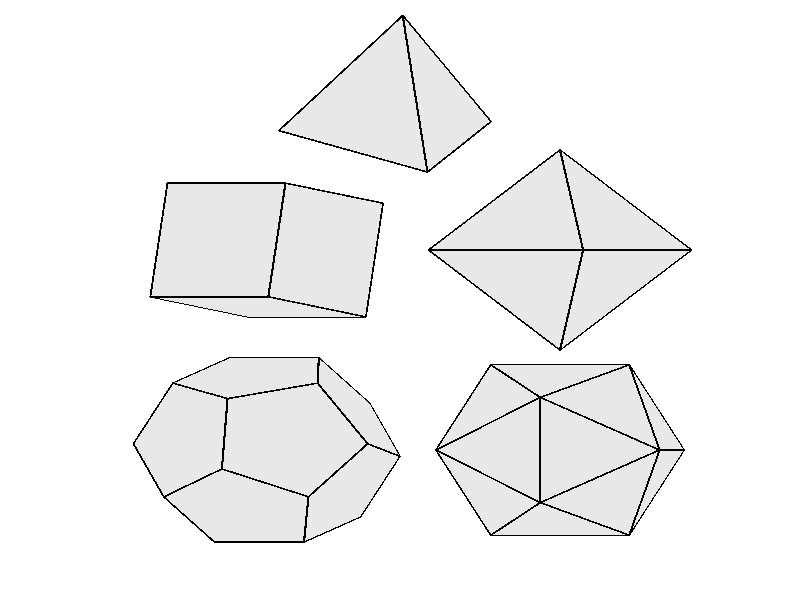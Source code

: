 #declare Tetraeder = intersection {
  plane {
    <0.577,0.577,-0.577>, 0.333
  }
  plane {
    <-0.577,0.577,0.577>, 0.333
  }
  plane {
    <0.577,-0.577,0.577>, 0.333
  }
  plane {
    <-0.577,-0.577,-0.577>, 0.333
  }
  bounded_by { sphere { 0, 1.001} }
}
#declare Tetraeder_Gitter = union {
  cylinder {
    <0.577,0.577,0.577>, <0.577,-0.577,-0.577>, 0.008
  }
  cylinder {
    <0.577,0.577,0.577>, <-0.577,0.577,-0.577>, 0.008
  }
  cylinder {
    <0.577,0.577,0.577>, <-0.577,-0.577,0.577>, 0.008
  }
  cylinder {
    <0.577,-0.577,-0.577>, <-0.577,0.577,-0.577>, 0.008
  }
  cylinder {
    <-0.577,0.577,-0.577>, <-0.577,-0.577,0.577>, 0.008
  }
  cylinder {
    <-0.577,-0.577,0.577>, <0.577,-0.577,-0.577>, 0.008
  }
}

#declare Hexaeder = intersection {
  plane {
    <0.000,1.000,0.000>, 0.577
  }
  plane {
    <1.000,0.000,-0.000>, 0.577
  }
  plane {
    <0.000,-1.000,0.000>, 0.577
  }
  plane {
    <-1.000,0.000,0.000>, 0.577
  }
  plane {
    <0.000,0.000,-1.000>, 0.577
  }
  plane {
    <0.000,0.000,1.000>, 0.577
  }
  bounded_by { sphere { 0, 1.001 } }
}
#declare Hexaeder_Gitter = union {
  cylinder {
    <-0.577,0.577,-0.577>, <0.577,0.577,-0.577>, 0.008
  }
  cylinder {
    <0.577,0.577,-0.577>, <0.577,0.577,0.577>, 0.008
  }
  cylinder {
    <0.577,0.577,0.577>, <-0.577,0.577,0.577>, 0.008
  }
  cylinder {
    <-0.577,0.577,0.577>, <-0.577,0.577,-0.577>, 0.008
  }
  cylinder {
    <-0.577,-0.577,-0.577>, <0.577,-0.577,-0.577>, 0.008
  }
  cylinder {
    <0.577,-0.577,-0.577>, <0.577,-0.577,0.577>, 0.008
  }
  cylinder {
    <0.577,-0.577,0.577>, <-0.577,-0.577,0.577>, 0.008
  }
  cylinder {
    <-0.577,-0.577,0.577>, <-0.577,-0.577,-0.577>, 0.008
  }
  cylinder {
    <-0.577,0.577,-0.577>, <-0.577,-0.577,-0.577>, 0.008
  }
  cylinder {
    <0.577,0.577,-0.577>, <0.577,-0.577,-0.577>, 0.008
  }
  cylinder {
    <0.577,0.577,0.577>, <0.577,-0.577,0.577>, 0.008
  }
  cylinder {
    <-0.577,0.577,0.577>, <-0.577,-0.577,0.577>, 0.008
  }
}

#declare Oktaeder = intersection {
  plane {
    <-0.816,0.577,0.000>, 0.577
  }
  plane {
    <0.000,0.577,-0.816>, 0.577
  }
  plane {
    <0.816,0.577,0.000>, 0.577
  }
  plane {
    <-0.000,0.577,0.816>, 0.577
  }
  plane {
    <-0.816,-0.577,0.000>, 0.577
  }
  plane {
    <-0.000,-0.577,-0.816>, 0.577
  }
  plane {
    <0.816,-0.577,0.000>, 0.577
  }
  plane {
    <0.000,-0.577,0.816>, 0.577
  }
  bounded_by { sphere { 0, 1.001 } }
}
#declare Oktaeder_Gitter = union {
  cylinder {
    <-0.707,0.000,0.707>, <-0.707,0.000,-0.707>, 0.008
  }
  cylinder {
    <-0.707,0.000,-0.707>, <0.707,0.000,-0.707>, 0.008
  }
  cylinder {
    <0.707,0.000,-0.707>, <0.707,0.000,0.707>, 0.008
  }
  cylinder {
    <0.707,0.000,0.707>, <-0.707,0.000,0.707>, 0.008
  }
  cylinder {
    <-0.707,0.000,0.707>, <0.000,1.000,0.000>, 0.008
  }
  cylinder {
    <-0.707,0.000,-0.707>, <0.000,1.000,0.000>, 0.008
  }
  cylinder {
    <0.707,0.000,-0.707>, <0.000,1.000,0.000>, 0.008
  }
  cylinder {
    <0.707,0.000,0.707>, <0.000,1.000,0.000>, 0.008
  }
  cylinder {
    <-0.707,0.000,0.707>, <0.000,-1.000,0.000>, 0.008
  }
  cylinder {
    <-0.707,0.000,-0.707>, <0.000,-1.000,0.000>, 0.008
  }
  cylinder {
    <0.707,0.000,-0.707>, <0.000,-1.000,0.000>, 0.008
  }
  cylinder {
    <0.707,0.000,0.707>, <0.000,-1.000,0.000>, 0.008
  }
}

#declare Dodekaeder = intersection {
  plane {
    <0.526,0.000,0.851>, 0.795
  }
  plane {
    <-0.000,0.851,0.526>, 0.795
  }
  plane {
    <0.000,0.851,-0.526>, 0.795
  }
  plane {
    <0.526,-0.000,-0.851>, 0.795
  }
  plane {
    <0.851,-0.526,0.000>, 0.795
  }
  plane {
    <0.851,0.526,0.000>, 0.795
  }
  plane {
    <0.000,-0.851,0.526>, 0.795
  }
  plane {
    <-0.526,0.000,0.851>, 0.795
  }
  plane {
    <-0.851,0.526,0.000>, 0.795
  }
  plane {
    <-0.526,-0.000,-0.851>, 0.795
  }
  plane {
    <-0.000,-0.851,-0.526>, 0.795
  }
  plane {
    <-0.851,-0.526,0.000>, 0.795
  }
  bounded_by { sphere { 0, 1.001 } }
}
#declare Dodekaeder_Gitter = union {
  cylinder {
    <0.577,0.577,0.577>, <0.000,0.357,0.934>, 0.008
  }
  cylinder {
    <0.000,0.357,0.934>, <-0.577,0.577,0.577>, 0.008
  }
  cylinder {
    <0.000,0.357,0.934>, <0.000,-0.357,0.934>, 0.008
  }
  cylinder {
    <0.000,-0.357,0.934>, <0.577,-0.577,0.577>, 0.008
  }
  cylinder {
    <0.000,-0.357,0.934>, <-0.577,-0.577,0.577>, 0.008
  }
  cylinder {
    <0.577,0.577,0.577>, <0.357,0.934,0.000>, 0.008
  }
  cylinder {
    <0.357,0.934,0.000>, <0.577,0.577,-0.577>, 0.008
  }
  cylinder {
    <0.357,0.934,0.000>, <-0.357,0.934,0.000>, 0.008
  }
  cylinder {
    <-0.357,0.934,0.000>, <-0.577,0.577,0.577>, 0.008
  }
  cylinder {
    <-0.357,0.934,0.000>, <-0.577,0.577,-0.577>, 0.008
  }
  cylinder {
    <0.577,0.577,0.577>, <0.934,0.000,0.357>, 0.008
  }
  cylinder {
    <0.934,0.000,0.357>, <0.577,-0.577,0.577>, 0.008
  }
  cylinder {
    <0.934,0.000,0.357>, <0.934,0.000,-0.357>, 0.008
  }
  cylinder {
    <0.934,0.000,-0.357>, <0.577,-0.577,-0.577>, 0.008
  }
  cylinder {
    <0.934,0.000,-0.357>, <0.577,0.577,-0.577>, 0.008
  }
  cylinder {
    <-0.577,0.577,0.577>, <-0.934,0.000,0.357>, 0.008
  }
  cylinder {
    <-0.934,0.000,0.357>, <-0.577,-0.577,0.577>, 0.008
  }
  cylinder {
    <-0.934,0.000,0.357>, <-0.934,0.000,-0.357>, 0.008
  }
  cylinder {
    <-0.934,0.000,-0.357>, <-0.577,-0.577,-0.577>, 0.008
  }
  cylinder {
    <-0.934,0.000,-0.357>, <-0.577,0.577,-0.577>, 0.008
  }
  cylinder {
    <0.577,-0.577,-0.577>, <0.357,-0.934,0.000>, 0.008
  }
  cylinder {
    <0.357,-0.934,0.000>, <0.577,-0.577,0.577>, 0.008
  }
  cylinder {
    <0.357,-0.934,0.000>, <-0.357,-0.934,0.000>, 0.008
  }
  cylinder {
    <-0.357,-0.934,0.000>, <-0.577,-0.577,-0.577>, 0.008
  }
  cylinder {
    <-0.357,-0.934,0.000>, <-0.577,-0.577,0.577>, 0.008
  }
  cylinder {
    <0.577,0.577,-0.577>, <0.000,0.357,-0.934>, 0.008
  }
  cylinder {
    <0.000,0.357,-0.934>, <-0.577,0.577,-0.577>, 0.008
  }
  cylinder {
    <0.000,0.357,-0.934>, <0.000,-0.357,-0.934>, 0.008
  }
  cylinder {
    <0.000,-0.357,-0.934>, <0.577,-0.577,-0.577>, 0.008
  }
  cylinder {
    <0.000,-0.357,-0.934>, <-0.577,-0.577,-0.577>, 0.008
  }
}

#declare Ikosaeder = intersection {
  plane {
    <0.357,0.000,-0.934>, 0.795
  }
  plane {
    <-0.357,-0.000,-0.934>, 0.795
  }
  plane {
    <0.934,0.357,-0.000>, 0.795
  }
  plane {
    <0.934,-0.357,0.000>, 0.795
  }
  plane {
    <0.000,0.934,-0.357>, 0.795
  }
  plane {
    <-0.000,0.934,0.357>, 0.795
  }
  plane {
    <0.357,0.000,0.934>, 0.795
  }
  plane {
    <-0.357,0.000,0.934>, 0.795
  }
  plane {
    <-0.934,0.357,0.000>, 0.795
  }
  plane {
    <-0.934,-0.357,0.000>, 0.795
  }
  plane {
    <0.000,-0.934,-0.357>, 0.795
  }
  plane {
    <0.000,-0.934,0.357>, 0.795
  }
  plane {
    <0.577,0.577,-0.577>, 0.795
  }
  plane {
    <0.577,-0.577,-0.577>, 0.795
  }
  plane {
    <-0.577,-0.577,-0.577>, 0.795
  }
  plane {
    <-0.577,0.577,-0.577>, 0.795
  }
  plane {
    <0.577,0.577,0.577>, 0.795
  }
  plane {
    <-0.577,0.577,0.577>, 0.795
  }
  plane {
    <-0.577,-0.577,0.577>, 0.795
  }
  plane {
    <0.577,-0.577,0.577>, 0.795
  }
  bounded_by { sphere { 0, 1.001 } }
}
#declare Ikosaeder_Gitter = union {
  cylinder {
    <0.000,0.526,-0.851>, <0.000,-0.526,-0.851>, 0.008
  }
  cylinder {
    <0.000,0.526,-0.851>, <0.851,0.000,-0.526>, 0.008
  }
  cylinder {
    <0.000,-0.526,-0.851>, <0.851,0.000,-0.526>, 0.008
  }
  cylinder {
    <0.000,0.526,-0.851>, <-0.851,0.000,-0.526>, 0.008
  }
  cylinder {
    <0.000,-0.526,-0.851>, <-0.851,0.000,-0.526>, 0.008
  }
  cylinder {
    <0.851,0.000,-0.526>, <0.851,0.000,0.526>, 0.008
  }
  cylinder {
    <0.851,0.000,-0.526>, <0.526,0.851,0.000>, 0.008
  }
  cylinder {
    <0.851,0.000,0.526>, <0.526,0.851,0.000>, 0.008
  }
  cylinder {
    <0.851,0.000,-0.526>, <0.526,-0.851,0.000>, 0.008
  }
  cylinder {
    <0.851,0.000,0.526>, <0.526,-0.851,0.000>, 0.008
  }
  cylinder {
    <-0.526,0.851,0.000>, <0.526,0.851,0.000>, 0.008
  }
  cylinder {
    <-0.526,0.851,0.000>, <0.000,0.526,-0.851>, 0.008
  }
  cylinder {
    <0.526,0.851,0.000>, <0.000,0.526,-0.851>, 0.008
  }
  cylinder {
    <-0.526,0.851,0.000>, <0.000,0.526,0.851>, 0.008
  }
  cylinder {
    <0.526,0.851,0.000>, <0.000,0.526,0.851>, 0.008
  }
  cylinder {
    <0.000,0.526,0.851>, <0.000,-0.526,0.851>, 0.008
  }
  cylinder {
    <0.000,0.526,0.851>, <0.851,0.000,0.526>, 0.008
  }
  cylinder {
    <0.000,-0.526,0.851>, <0.851,0.000,0.526>, 0.008
  }
  cylinder {
    <0.000,0.526,0.851>, <-0.851,0.000,0.526>, 0.008
  }
  cylinder {
    <0.000,-0.526,0.851>, <-0.851,0.000,0.526>, 0.008
  }
  cylinder {
    <-0.851,0.000,-0.526>, <-0.851,0.000,0.526>, 0.008
  }
  cylinder {
    <-0.851,0.000,-0.526>, <-0.526,0.851,0.000>, 0.008
  }
  cylinder {
    <-0.851,0.000,0.526>, <-0.526,0.851,0.000>, 0.008
  }
  cylinder {
    <-0.851,0.000,-0.526>, <-0.526,-0.851,0.000>, 0.008
  }
  cylinder {
    <-0.851,0.000,0.526>, <-0.526,-0.851,0.000>, 0.008
  }
  cylinder {
    <-0.526,-0.851,0.000>, <0.526,-0.851,0.000>, 0.008
  }
  cylinder {
    <-0.526,-0.851,0.000>, <0.000,-0.526,-0.851>, 0.008
  }
  cylinder {
    <0.526,-0.851,0.000>, <0.000,-0.526,-0.851>, 0.008
  }
  cylinder {
    <-0.526,-0.851,0.000>, <0.000,-0.526,0.851>, 0.008
  }
  cylinder {
    <0.526,-0.851,0.000>, <0.000,-0.526,0.851>, 0.008
  }
}


#declare Material = texture {
      pigment  { color rgbf <0.9,0.9,0.9,0.2> }
/*      finish   { ambient 0.2 diffuse 0.8 specular 1.3 }*/
}

#declare Material_Kanten = texture {
      pigment  { color rgb <0,0,0> }
}


global_settings {
  adc_bailout 0.0039216
  assumed_gamma 2
  }

/*
light_source {
    <10,10,-10>, rgb <1,1,1>
    shadowless
    }

light_source {
    <-10,15,-10>, rgb <1,1,1>
    shadowless
    }
*/

light_source {
    <0,0,-10>, rgb 1
    shadowless
    }

light_source {
    <10,10,-5>, rgb 1
    shadowless
    }

camera {
    orthographic
    up <0,6,0>
    right <6,0,0>
    location <0,-.5,-8>
    look_at  <0,-.5,0>
}

plane { z, 5 pigment { color rgb <1,1,1> } }

object {
    Tetraeder
      rotate <5,70,55>
      translate <0,1.4,0> 
      texture { Material }
    }

object {
    Tetraeder_Gitter
      rotate <5,70,55>
      translate <0,1.4,0> 
      texture { Material_Kanten }
    }

object {
    Hexaeder
       rotate <10,40,0>
       translate <-1,0,0>
       texture { Material }
    }

object {
    Hexaeder_Gitter
       rotate <10,40,0>
       translate <-1,0,0>
      texture { Material_Kanten }
    }

object {
    Oktaeder
      rotate <0,35,0>
      translate <1.2,0,0>
      texture { Material }
    }

object {
    Oktaeder_Gitter
      rotate <0,35,0>
      translate <1.2,0,0>
      texture { Material_Kanten }
    }

object {
    Dodekaeder
      rotate <10,20,0>
      translate <-1,-2,0>
      texture { Material }
    }

object {
    Dodekaeder_Gitter
      rotate <10,20,0>
      translate <-1,-2,0>
      texture { Material_Kanten }
    }

object {
    Ikosaeder
      rotate <0,10,0>
      translate <1.2,-2,0>
      texture { Material }
    }

object {
    Ikosaeder_Gitter
      rotate <0,10,0>
      translate <1.2,-2,0>
      texture { Material_Kanten }
    }


